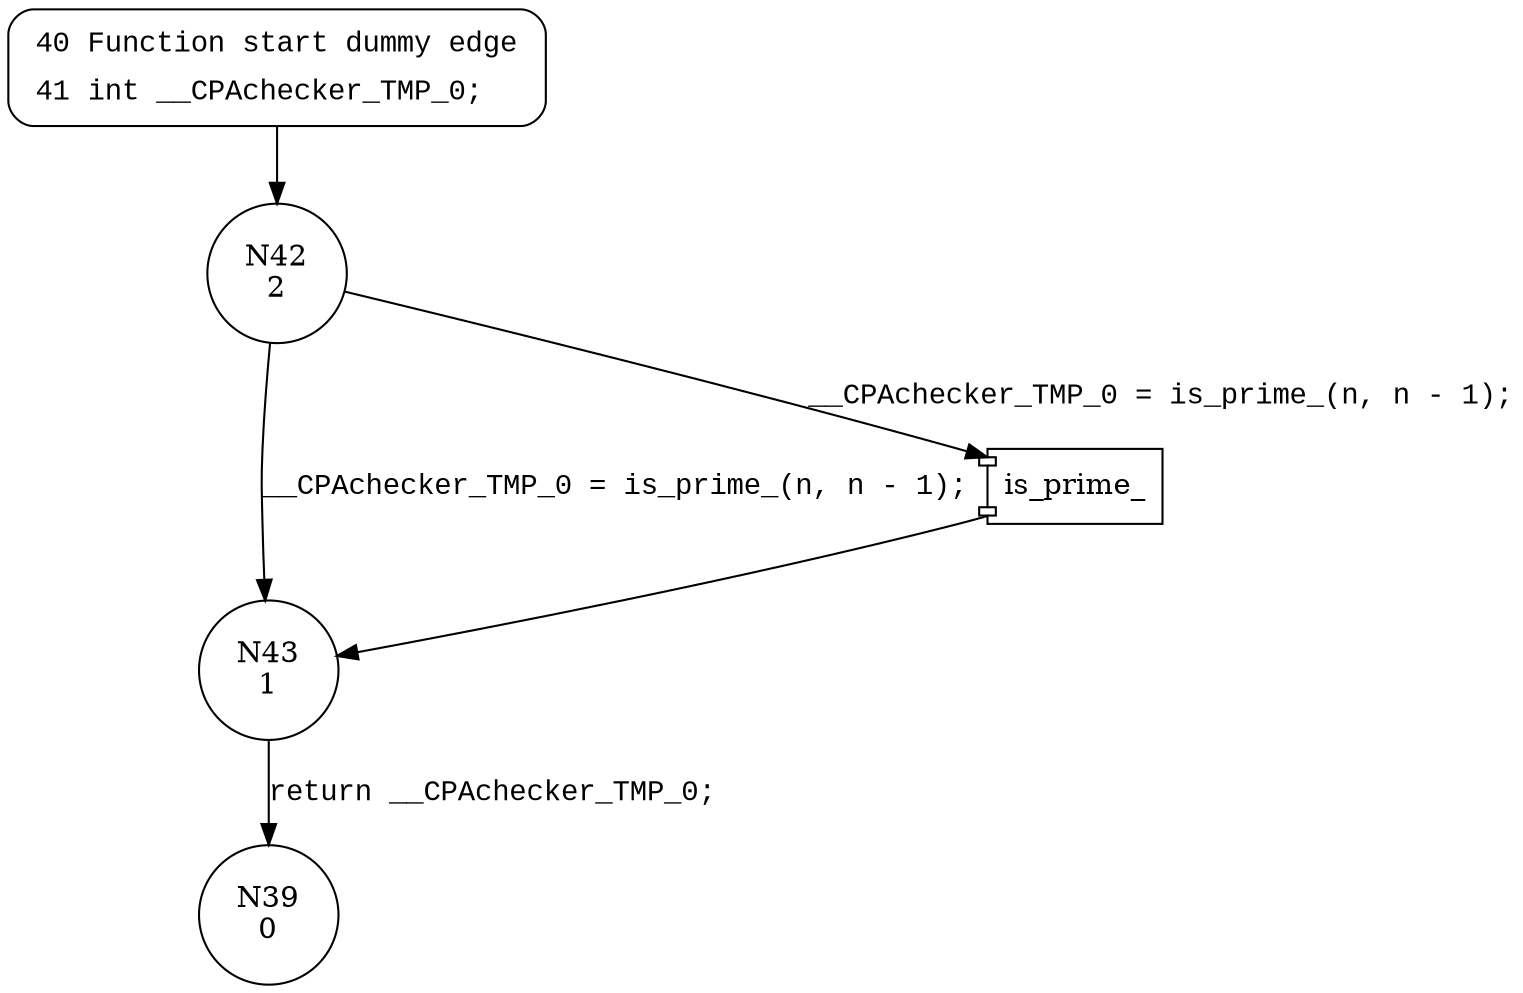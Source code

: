 digraph is_prime {
42 [shape="circle" label="N42\n2"]
43 [shape="circle" label="N43\n1"]
39 [shape="circle" label="N39\n0"]
40 [style="filled,bold" penwidth="1" fillcolor="white" fontname="Courier New" shape="Mrecord" label=<<table border="0" cellborder="0" cellpadding="3" bgcolor="white"><tr><td align="right">40</td><td align="left">Function start dummy edge</td></tr><tr><td align="right">41</td><td align="left">int __CPAchecker_TMP_0;</td></tr></table>>]
40 -> 42[label=""]
100010 [shape="component" label="is_prime_"]
42 -> 100010 [label="__CPAchecker_TMP_0 = is_prime_(n, n - 1);" fontname="Courier New"]
100010 -> 43 [label="" fontname="Courier New"]
42 -> 43 [label="__CPAchecker_TMP_0 = is_prime_(n, n - 1);" fontname="Courier New"]
43 -> 39 [label="return __CPAchecker_TMP_0;" fontname="Courier New"]
}